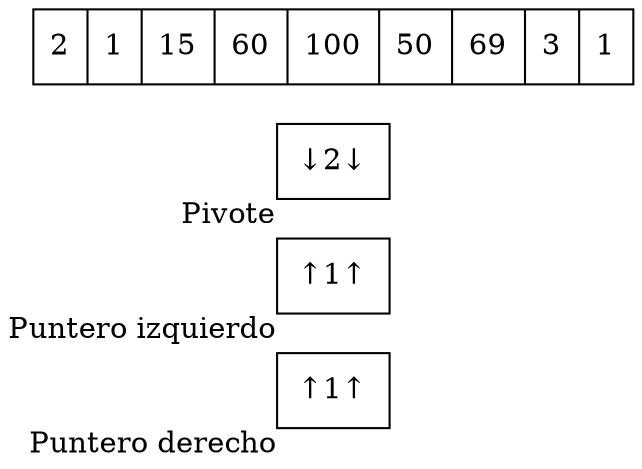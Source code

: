 digraph G{ node [shape = record ];
 rankdir=LR;puntDer[label="↑1↑" xlabel="Puntero derecho" pos = "12,0!"]
puntIzq[label="↑1↑" xlabel="Puntero izquierdo" pos = "8,0!"]
pivote[label="↓2↓" xlabel ="Pivote" pos = "10,2!"]
X[label="{ 2|1|15|60|100|50|69|3|1}" pos = "10,1!" ]}

